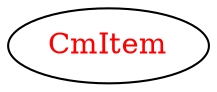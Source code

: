 digraph dependencyGraph {
 concentrate=true;
 ranksep="2.0";
 rankdir="LR"; 
 splines="ortho";
"CmItem" [fontcolor="red"];
}